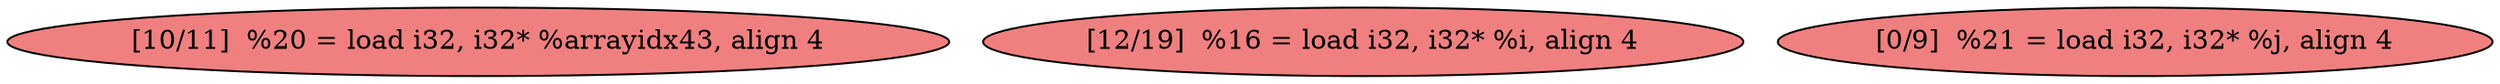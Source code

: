 
digraph G {


node795 [fillcolor=lightcoral,label="[10/11]  %20 = load i32, i32* %arrayidx43, align 4",shape=ellipse,style=filled ]
node797 [fillcolor=lightcoral,label="[12/19]  %16 = load i32, i32* %i, align 4",shape=ellipse,style=filled ]
node796 [fillcolor=lightcoral,label="[0/9]  %21 = load i32, i32* %j, align 4",shape=ellipse,style=filled ]



}
